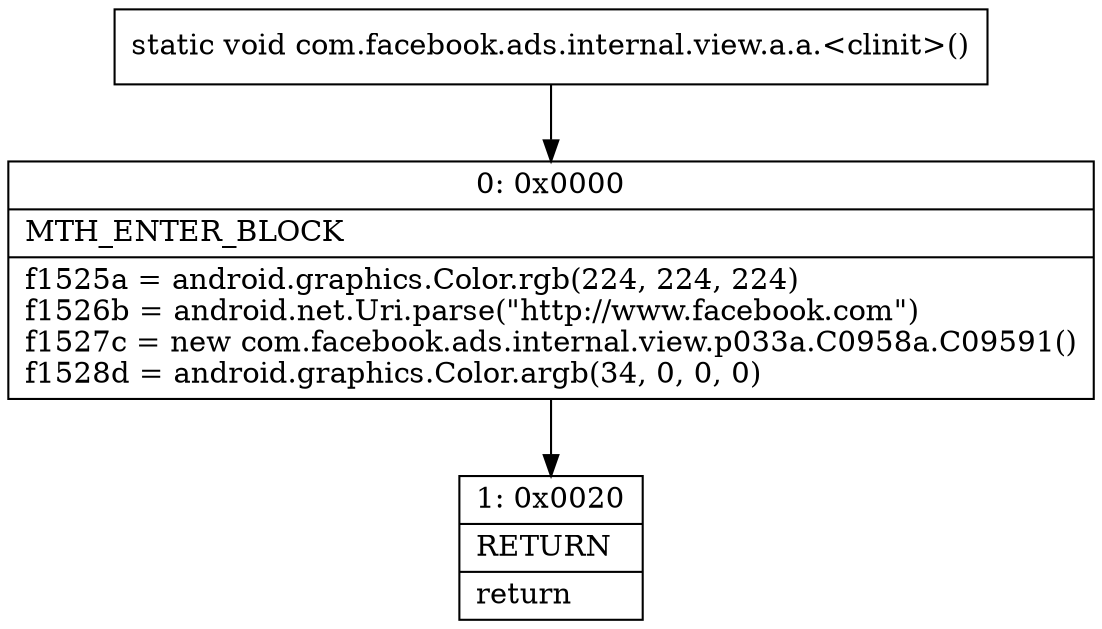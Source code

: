 digraph "CFG forcom.facebook.ads.internal.view.a.a.\<clinit\>()V" {
Node_0 [shape=record,label="{0\:\ 0x0000|MTH_ENTER_BLOCK\l|f1525a = android.graphics.Color.rgb(224, 224, 224)\lf1526b = android.net.Uri.parse(\"http:\/\/www.facebook.com\")\lf1527c = new com.facebook.ads.internal.view.p033a.C0958a.C09591()\lf1528d = android.graphics.Color.argb(34, 0, 0, 0)\l}"];
Node_1 [shape=record,label="{1\:\ 0x0020|RETURN\l|return\l}"];
MethodNode[shape=record,label="{static void com.facebook.ads.internal.view.a.a.\<clinit\>() }"];
MethodNode -> Node_0;
Node_0 -> Node_1;
}

